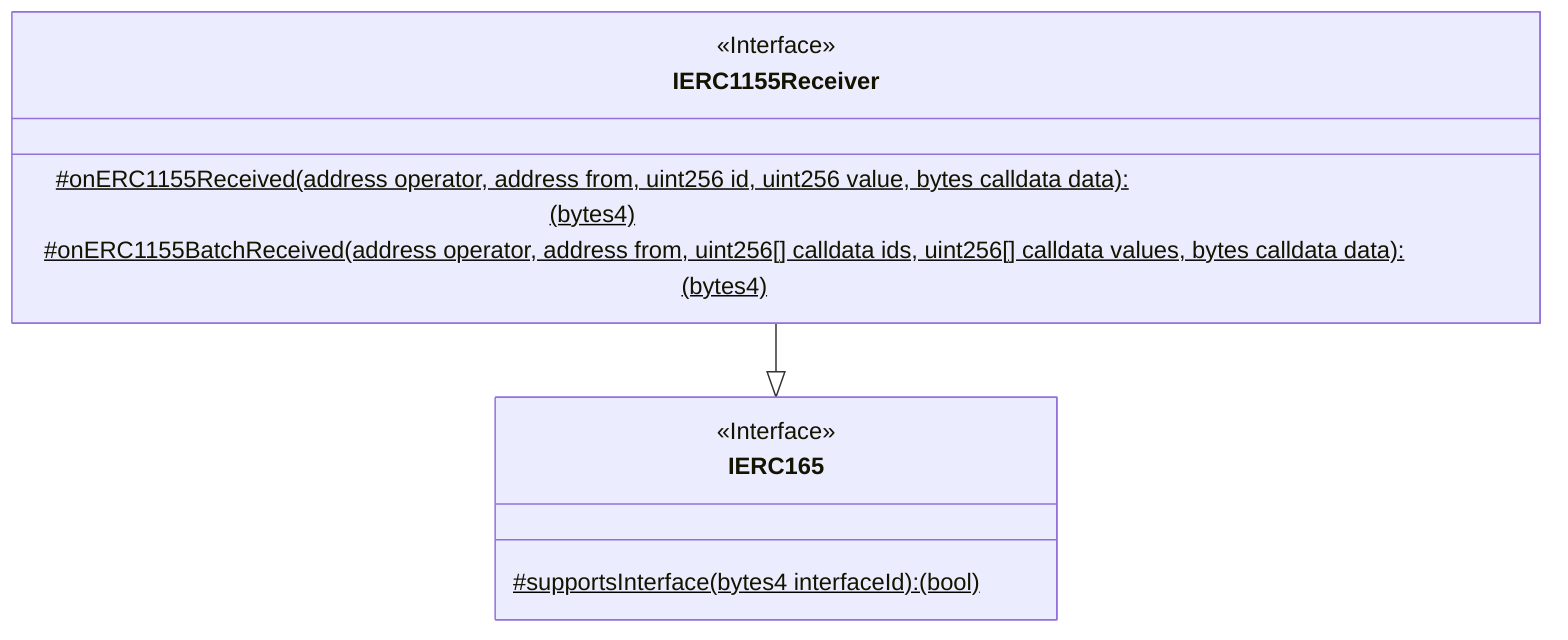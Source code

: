 classDiagram
  %% 232:2269:0
  class IERC1155Receiver {
    <<Interface>>
    #onERC1155Received(address operator, address from, uint256 id, uint256 value, bytes calldata data): (bytes4)$
    #onERC1155BatchReceived(address operator, address from, uint256[] calldata ids, uint256[] calldata values, bytes calldata data): (bytes4)$
  }
  
  IERC1155Receiver --|> IERC165
  
  %% 405:447:1
  class IERC165 {
    <<Interface>>
    #supportsInterface(bytes4 interfaceId): (bool)$
  }